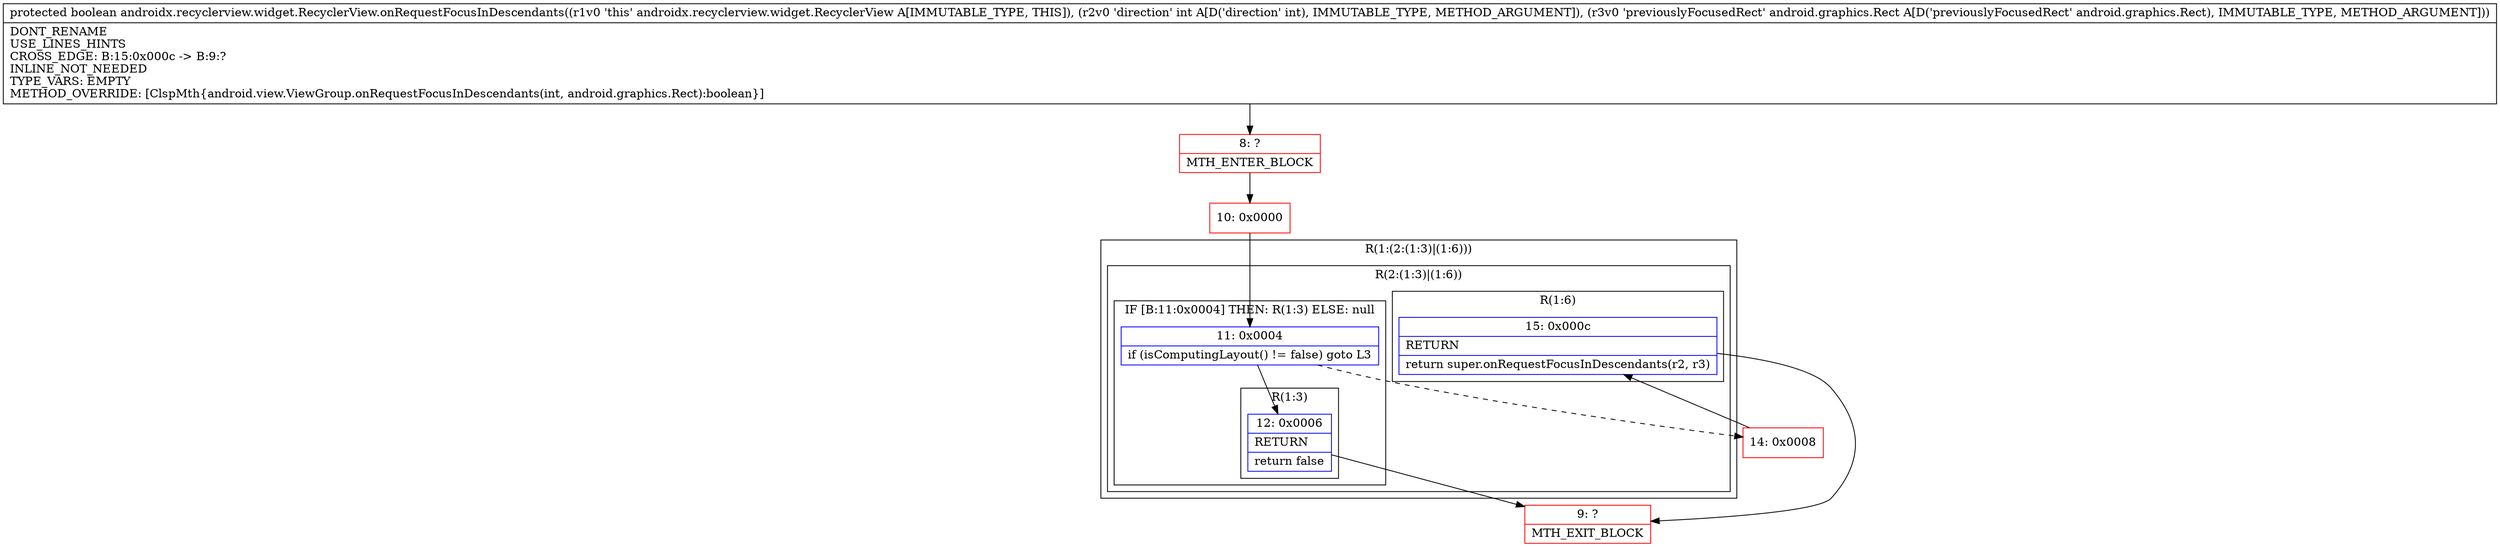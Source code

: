 digraph "CFG forandroidx.recyclerview.widget.RecyclerView.onRequestFocusInDescendants(ILandroid\/graphics\/Rect;)Z" {
subgraph cluster_Region_642616688 {
label = "R(1:(2:(1:3)|(1:6)))";
node [shape=record,color=blue];
subgraph cluster_Region_332042385 {
label = "R(2:(1:3)|(1:6))";
node [shape=record,color=blue];
subgraph cluster_IfRegion_1097798972 {
label = "IF [B:11:0x0004] THEN: R(1:3) ELSE: null";
node [shape=record,color=blue];
Node_11 [shape=record,label="{11\:\ 0x0004|if (isComputingLayout() != false) goto L3\l}"];
subgraph cluster_Region_1662301971 {
label = "R(1:3)";
node [shape=record,color=blue];
Node_12 [shape=record,label="{12\:\ 0x0006|RETURN\l|return false\l}"];
}
}
subgraph cluster_Region_704151564 {
label = "R(1:6)";
node [shape=record,color=blue];
Node_15 [shape=record,label="{15\:\ 0x000c|RETURN\l|return super.onRequestFocusInDescendants(r2, r3)\l}"];
}
}
}
Node_8 [shape=record,color=red,label="{8\:\ ?|MTH_ENTER_BLOCK\l}"];
Node_10 [shape=record,color=red,label="{10\:\ 0x0000}"];
Node_9 [shape=record,color=red,label="{9\:\ ?|MTH_EXIT_BLOCK\l}"];
Node_14 [shape=record,color=red,label="{14\:\ 0x0008}"];
MethodNode[shape=record,label="{protected boolean androidx.recyclerview.widget.RecyclerView.onRequestFocusInDescendants((r1v0 'this' androidx.recyclerview.widget.RecyclerView A[IMMUTABLE_TYPE, THIS]), (r2v0 'direction' int A[D('direction' int), IMMUTABLE_TYPE, METHOD_ARGUMENT]), (r3v0 'previouslyFocusedRect' android.graphics.Rect A[D('previouslyFocusedRect' android.graphics.Rect), IMMUTABLE_TYPE, METHOD_ARGUMENT]))  | DONT_RENAME\lUSE_LINES_HINTS\lCROSS_EDGE: B:15:0x000c \-\> B:9:?\lINLINE_NOT_NEEDED\lTYPE_VARS: EMPTY\lMETHOD_OVERRIDE: [ClspMth\{android.view.ViewGroup.onRequestFocusInDescendants(int, android.graphics.Rect):boolean\}]\l}"];
MethodNode -> Node_8;Node_11 -> Node_12;
Node_11 -> Node_14[style=dashed];
Node_12 -> Node_9;
Node_15 -> Node_9;
Node_8 -> Node_10;
Node_10 -> Node_11;
Node_14 -> Node_15;
}

